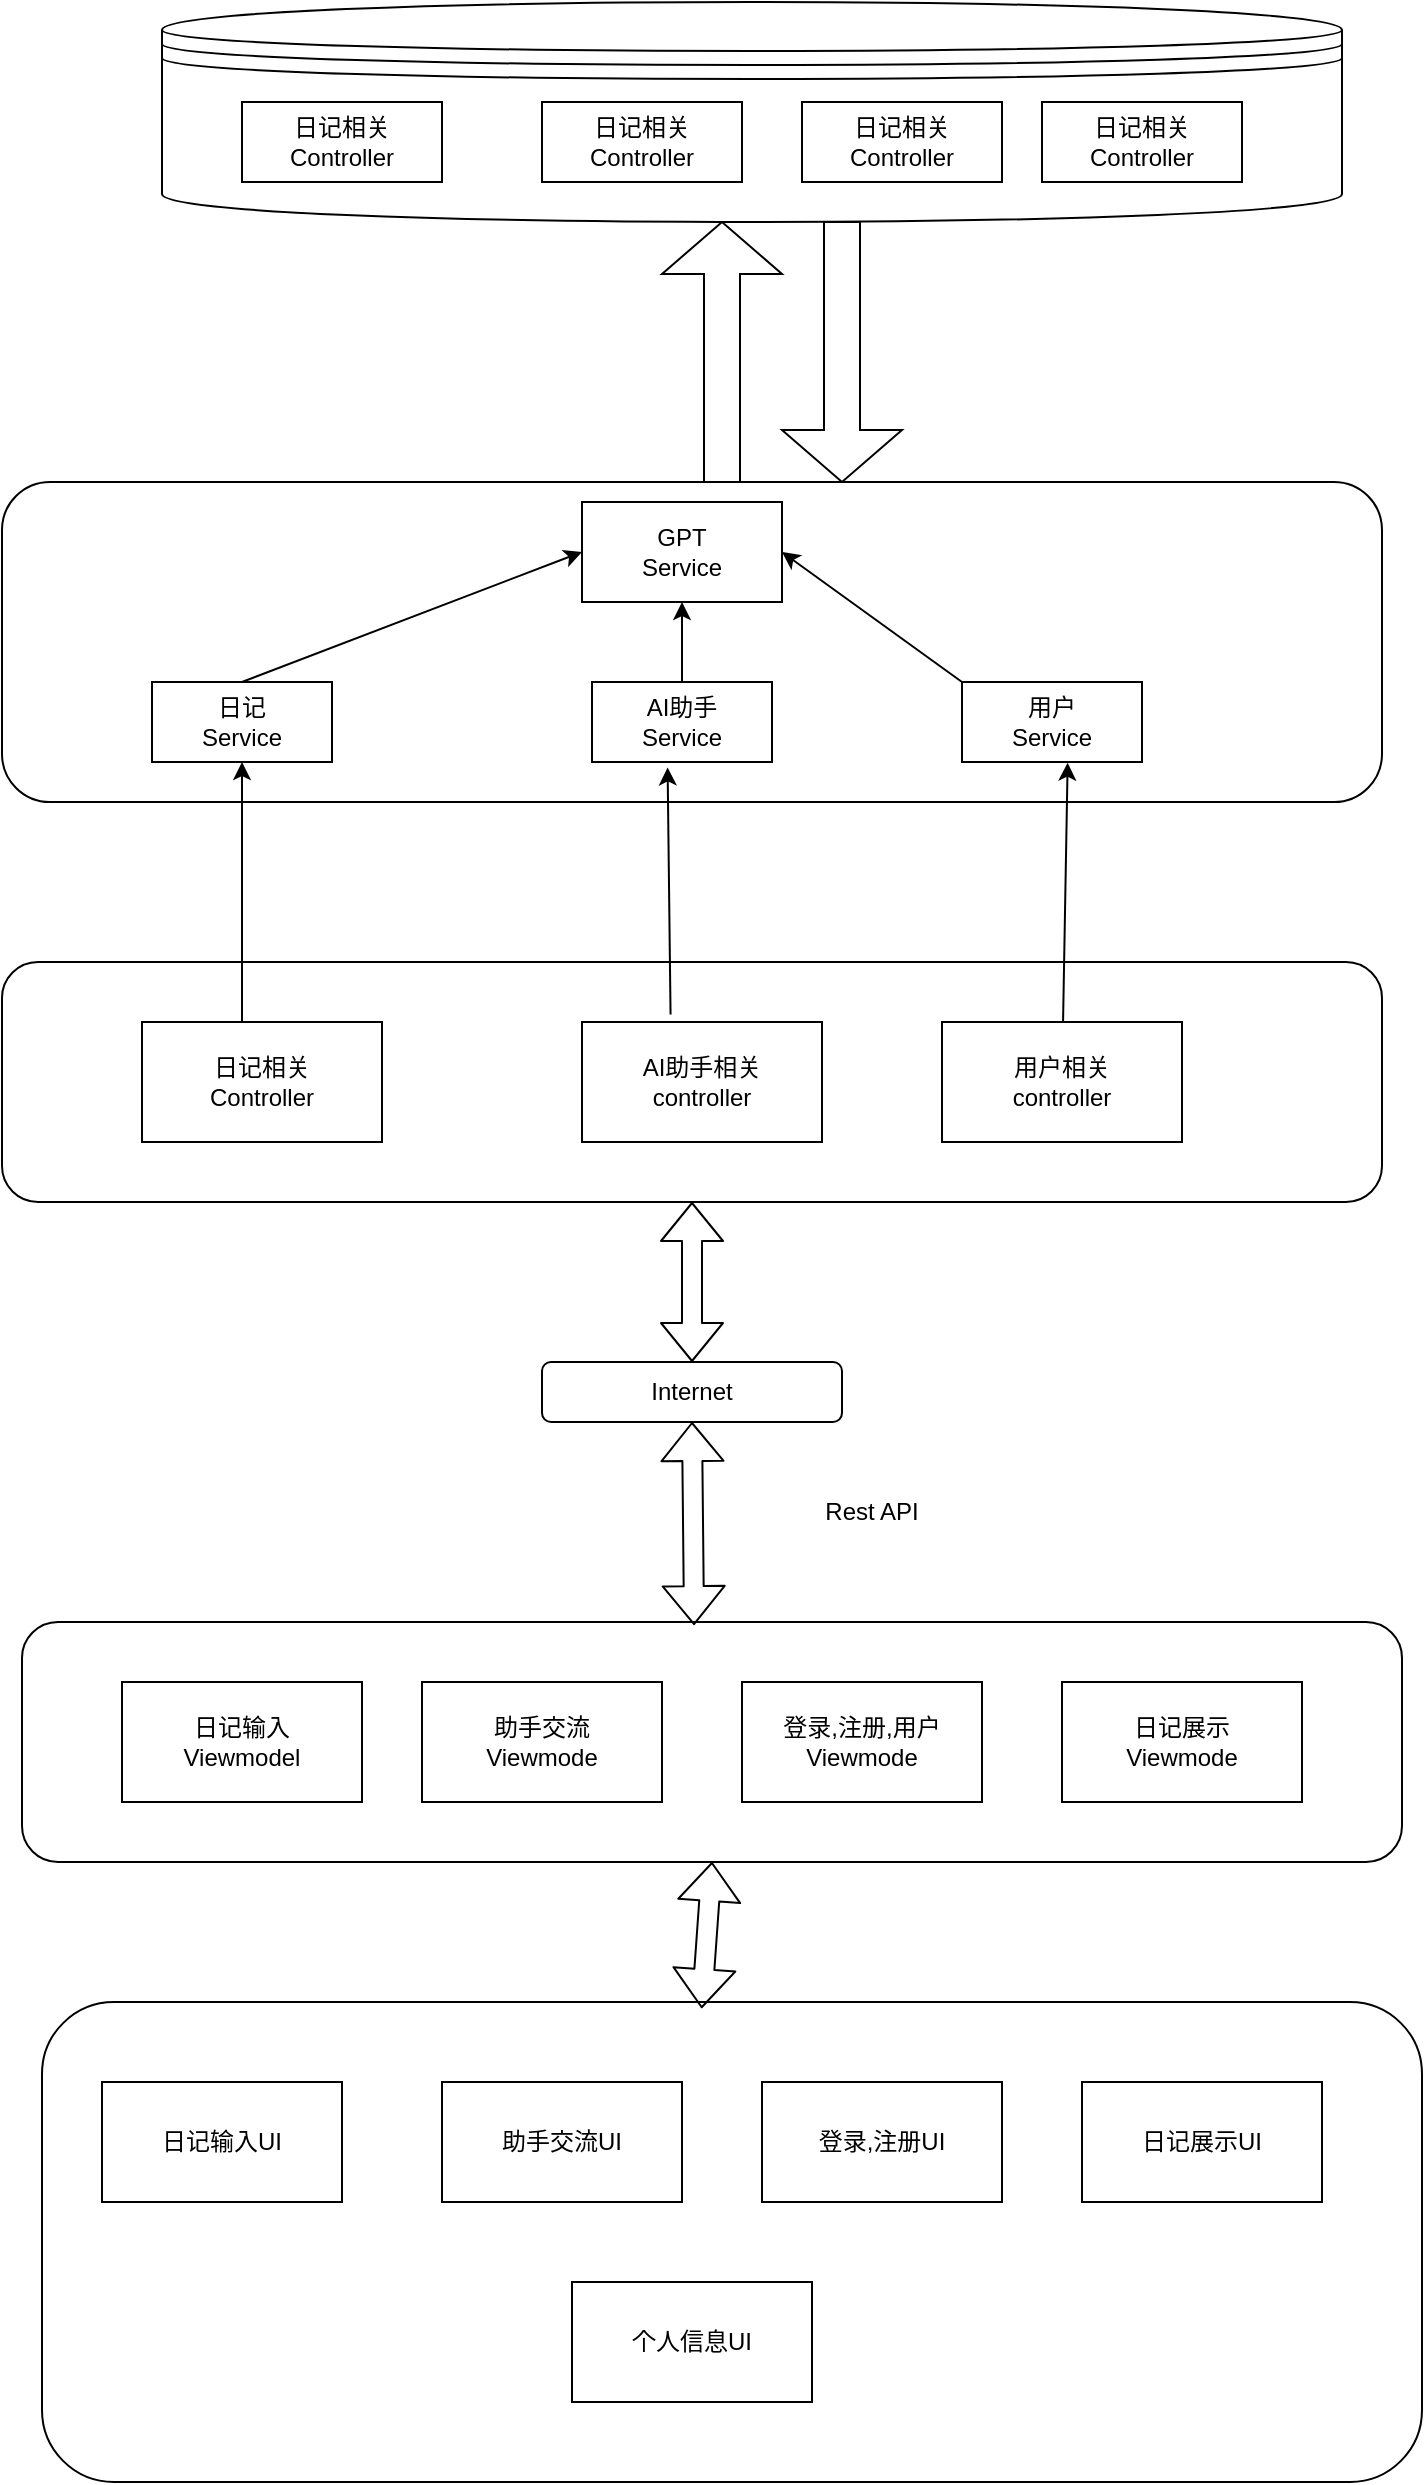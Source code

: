 <mxfile>
    <diagram id="GpKBdkokGqulJlGfeC54" name="Page-1">
        <mxGraphModel dx="3743" dy="3103" grid="1" gridSize="10" guides="1" tooltips="1" connect="1" arrows="1" fold="1" page="1" pageScale="1" pageWidth="850" pageHeight="1100" math="0" shadow="0">
            <root>
                <mxCell id="0"/>
                <mxCell id="1" parent="0"/>
                <mxCell id="2" value="" style="rounded=1;whiteSpace=wrap;html=1;" vertex="1" parent="1">
                    <mxGeometry x="90" y="810" width="690" height="240" as="geometry"/>
                </mxCell>
                <mxCell id="3" value="日记输入UI" style="rounded=0;whiteSpace=wrap;html=1;" vertex="1" parent="1">
                    <mxGeometry x="120" y="850" width="120" height="60" as="geometry"/>
                </mxCell>
                <mxCell id="4" value="" style="rounded=1;whiteSpace=wrap;html=1;" vertex="1" parent="1">
                    <mxGeometry x="80" y="620" width="690" height="120" as="geometry"/>
                </mxCell>
                <mxCell id="5" value="助手交流UI" style="rounded=0;whiteSpace=wrap;html=1;" vertex="1" parent="1">
                    <mxGeometry x="290" y="850" width="120" height="60" as="geometry"/>
                </mxCell>
                <mxCell id="6" value="登录,注册UI" style="rounded=0;whiteSpace=wrap;html=1;" vertex="1" parent="1">
                    <mxGeometry x="450" y="850" width="120" height="60" as="geometry"/>
                </mxCell>
                <mxCell id="7" value="日记展示UI" style="rounded=0;whiteSpace=wrap;html=1;" vertex="1" parent="1">
                    <mxGeometry x="610" y="850" width="120" height="60" as="geometry"/>
                </mxCell>
                <mxCell id="8" value="个人信息UI" style="rounded=0;whiteSpace=wrap;html=1;" vertex="1" parent="1">
                    <mxGeometry x="355" y="950" width="120" height="60" as="geometry"/>
                </mxCell>
                <mxCell id="9" value="日记输入&lt;br&gt;Viewmodel" style="rounded=0;whiteSpace=wrap;html=1;" vertex="1" parent="1">
                    <mxGeometry x="130" y="650" width="120" height="60" as="geometry"/>
                </mxCell>
                <mxCell id="10" value="助手交流&lt;br&gt;Viewmode" style="rounded=0;whiteSpace=wrap;html=1;" vertex="1" parent="1">
                    <mxGeometry x="280" y="650" width="120" height="60" as="geometry"/>
                </mxCell>
                <mxCell id="11" value="登录,注册,用户&lt;br&gt;Viewmode" style="rounded=0;whiteSpace=wrap;html=1;" vertex="1" parent="1">
                    <mxGeometry x="440" y="650" width="120" height="60" as="geometry"/>
                </mxCell>
                <mxCell id="12" value="日记展示&lt;br&gt;Viewmode" style="rounded=0;whiteSpace=wrap;html=1;" vertex="1" parent="1">
                    <mxGeometry x="600" y="650" width="120" height="60" as="geometry"/>
                </mxCell>
                <mxCell id="13" value="" style="shape=flexArrow;endArrow=classic;startArrow=classic;html=1;entryX=0.5;entryY=1;entryDx=0;entryDy=0;exitX=0.487;exitY=0.013;exitDx=0;exitDy=0;exitPerimeter=0;" edge="1" parent="1" source="4">
                    <mxGeometry width="100" height="100" relative="1" as="geometry">
                        <mxPoint x="30" y="470" as="sourcePoint"/>
                        <mxPoint x="415" y="520" as="targetPoint"/>
                    </mxGeometry>
                </mxCell>
                <mxCell id="14" value="Internet" style="rounded=1;whiteSpace=wrap;html=1;" vertex="1" parent="1">
                    <mxGeometry x="340" y="490" width="150" height="30" as="geometry"/>
                </mxCell>
                <mxCell id="16" value="Rest API" style="text;html=1;strokeColor=none;fillColor=none;align=center;verticalAlign=middle;whiteSpace=wrap;rounded=0;" vertex="1" parent="1">
                    <mxGeometry x="475" y="550" width="60" height="30" as="geometry"/>
                </mxCell>
                <mxCell id="17" value="" style="shape=flexArrow;endArrow=classic;startArrow=classic;html=1;entryX=0.5;entryY=1;entryDx=0;entryDy=0;exitX=0.478;exitY=0.013;exitDx=0;exitDy=0;exitPerimeter=0;" edge="1" parent="1" source="2" target="4">
                    <mxGeometry width="100" height="100" relative="1" as="geometry">
                        <mxPoint x="250" y="830" as="sourcePoint"/>
                        <mxPoint x="350" y="730" as="targetPoint"/>
                    </mxGeometry>
                </mxCell>
                <mxCell id="20" value="" style="shape=flexArrow;endArrow=classic;startArrow=classic;html=1;exitX=0.5;exitY=0;exitDx=0;exitDy=0;" edge="1" parent="1" source="14">
                    <mxGeometry width="100" height="100" relative="1" as="geometry">
                        <mxPoint x="80" y="480" as="sourcePoint"/>
                        <mxPoint x="415" y="410" as="targetPoint"/>
                    </mxGeometry>
                </mxCell>
                <mxCell id="21" value="" style="rounded=1;whiteSpace=wrap;html=1;" vertex="1" parent="1">
                    <mxGeometry x="70" y="290" width="690" height="120" as="geometry"/>
                </mxCell>
                <mxCell id="22" value="日记相关&lt;br&gt;Controller" style="rounded=0;whiteSpace=wrap;html=1;" vertex="1" parent="1">
                    <mxGeometry x="140" y="320" width="120" height="60" as="geometry"/>
                </mxCell>
                <mxCell id="23" value="AI助手相关&lt;br&gt;controller" style="rounded=0;whiteSpace=wrap;html=1;" vertex="1" parent="1">
                    <mxGeometry x="360" y="320" width="120" height="60" as="geometry"/>
                </mxCell>
                <mxCell id="24" value="用户相关&lt;br&gt;controller" style="rounded=0;whiteSpace=wrap;html=1;" vertex="1" parent="1">
                    <mxGeometry x="540" y="320" width="120" height="60" as="geometry"/>
                </mxCell>
                <mxCell id="26" value="" style="rounded=1;whiteSpace=wrap;html=1;" vertex="1" parent="1">
                    <mxGeometry x="70" y="50" width="690" height="160" as="geometry"/>
                </mxCell>
                <mxCell id="27" value="GPT &lt;br&gt;Service" style="rounded=0;whiteSpace=wrap;html=1;" vertex="1" parent="1">
                    <mxGeometry x="360" y="60" width="100" height="50" as="geometry"/>
                </mxCell>
                <mxCell id="29" value="" style="endArrow=classic;html=1;entryX=0.5;entryY=1;entryDx=0;entryDy=0;" edge="1" parent="1" target="31">
                    <mxGeometry width="50" height="50" relative="1" as="geometry">
                        <mxPoint x="190" y="320" as="sourcePoint"/>
                        <mxPoint x="240" y="270" as="targetPoint"/>
                    </mxGeometry>
                </mxCell>
                <mxCell id="31" value="日记&lt;br&gt;Service" style="rounded=0;whiteSpace=wrap;html=1;" vertex="1" parent="1">
                    <mxGeometry x="145" y="150" width="90" height="40" as="geometry"/>
                </mxCell>
                <mxCell id="48" value="" style="edgeStyle=none;html=1;" edge="1" parent="1" source="32" target="27">
                    <mxGeometry relative="1" as="geometry"/>
                </mxCell>
                <mxCell id="32" value="AI助手&lt;br&gt;Service" style="rounded=0;whiteSpace=wrap;html=1;" vertex="1" parent="1">
                    <mxGeometry x="365" y="150" width="90" height="40" as="geometry"/>
                </mxCell>
                <mxCell id="33" value="用户&lt;br&gt;Service" style="rounded=0;whiteSpace=wrap;html=1;" vertex="1" parent="1">
                    <mxGeometry x="550" y="150" width="90" height="40" as="geometry"/>
                </mxCell>
                <mxCell id="35" value="" style="endArrow=classic;html=1;entryX=0.42;entryY=1.068;entryDx=0;entryDy=0;entryPerimeter=0;exitX=0.369;exitY=-0.063;exitDx=0;exitDy=0;exitPerimeter=0;" edge="1" parent="1" source="23" target="32">
                    <mxGeometry width="50" height="50" relative="1" as="geometry">
                        <mxPoint x="100" y="510" as="sourcePoint"/>
                        <mxPoint x="150" y="460" as="targetPoint"/>
                    </mxGeometry>
                </mxCell>
                <mxCell id="38" value="" style="endArrow=classic;html=1;entryX=0.587;entryY=1.009;entryDx=0;entryDy=0;entryPerimeter=0;" edge="1" parent="1" source="24" target="33">
                    <mxGeometry width="50" height="50" relative="1" as="geometry">
                        <mxPoint x="100" y="510" as="sourcePoint"/>
                        <mxPoint x="150" y="460" as="targetPoint"/>
                    </mxGeometry>
                </mxCell>
                <mxCell id="46" value="" style="endArrow=classic;html=1;entryX=0;entryY=0.5;entryDx=0;entryDy=0;" edge="1" parent="1" target="27">
                    <mxGeometry width="50" height="50" relative="1" as="geometry">
                        <mxPoint x="190" y="150" as="sourcePoint"/>
                        <mxPoint x="240" y="100" as="targetPoint"/>
                    </mxGeometry>
                </mxCell>
                <mxCell id="50" value="" style="edgeStyle=none;html=1;exitX=0;exitY=0;exitDx=0;exitDy=0;entryX=1;entryY=0.5;entryDx=0;entryDy=0;" edge="1" parent="1" source="33" target="27">
                    <mxGeometry relative="1" as="geometry">
                        <mxPoint x="420" y="160" as="sourcePoint"/>
                        <mxPoint x="420" y="120" as="targetPoint"/>
                    </mxGeometry>
                </mxCell>
                <mxCell id="51" value="" style="shape=datastore;whiteSpace=wrap;html=1;" vertex="1" parent="1">
                    <mxGeometry x="150" y="-190" width="590" height="110" as="geometry"/>
                </mxCell>
                <mxCell id="52" value="日记相关&lt;br&gt;Controller" style="rounded=0;whiteSpace=wrap;html=1;" vertex="1" parent="1">
                    <mxGeometry x="190" y="-140" width="100" height="40" as="geometry"/>
                </mxCell>
                <mxCell id="53" value="日记相关&lt;br&gt;Controller" style="rounded=0;whiteSpace=wrap;html=1;" vertex="1" parent="1">
                    <mxGeometry x="340" y="-140" width="100" height="40" as="geometry"/>
                </mxCell>
                <mxCell id="54" value="日记相关&lt;br&gt;Controller" style="rounded=0;whiteSpace=wrap;html=1;" vertex="1" parent="1">
                    <mxGeometry x="470" y="-140" width="100" height="40" as="geometry"/>
                </mxCell>
                <mxCell id="55" value="日记相关&lt;br&gt;Controller" style="rounded=0;whiteSpace=wrap;html=1;" vertex="1" parent="1">
                    <mxGeometry x="590" y="-140" width="100" height="40" as="geometry"/>
                </mxCell>
                <mxCell id="56" value="" style="shape=singleArrow;direction=north;whiteSpace=wrap;html=1;" vertex="1" parent="1">
                    <mxGeometry x="400" y="-80" width="60" height="130" as="geometry"/>
                </mxCell>
                <mxCell id="57" value="" style="shape=singleArrow;direction=south;whiteSpace=wrap;html=1;" vertex="1" parent="1">
                    <mxGeometry x="460" y="-80" width="60" height="130" as="geometry"/>
                </mxCell>
            </root>
        </mxGraphModel>
    </diagram>
</mxfile>